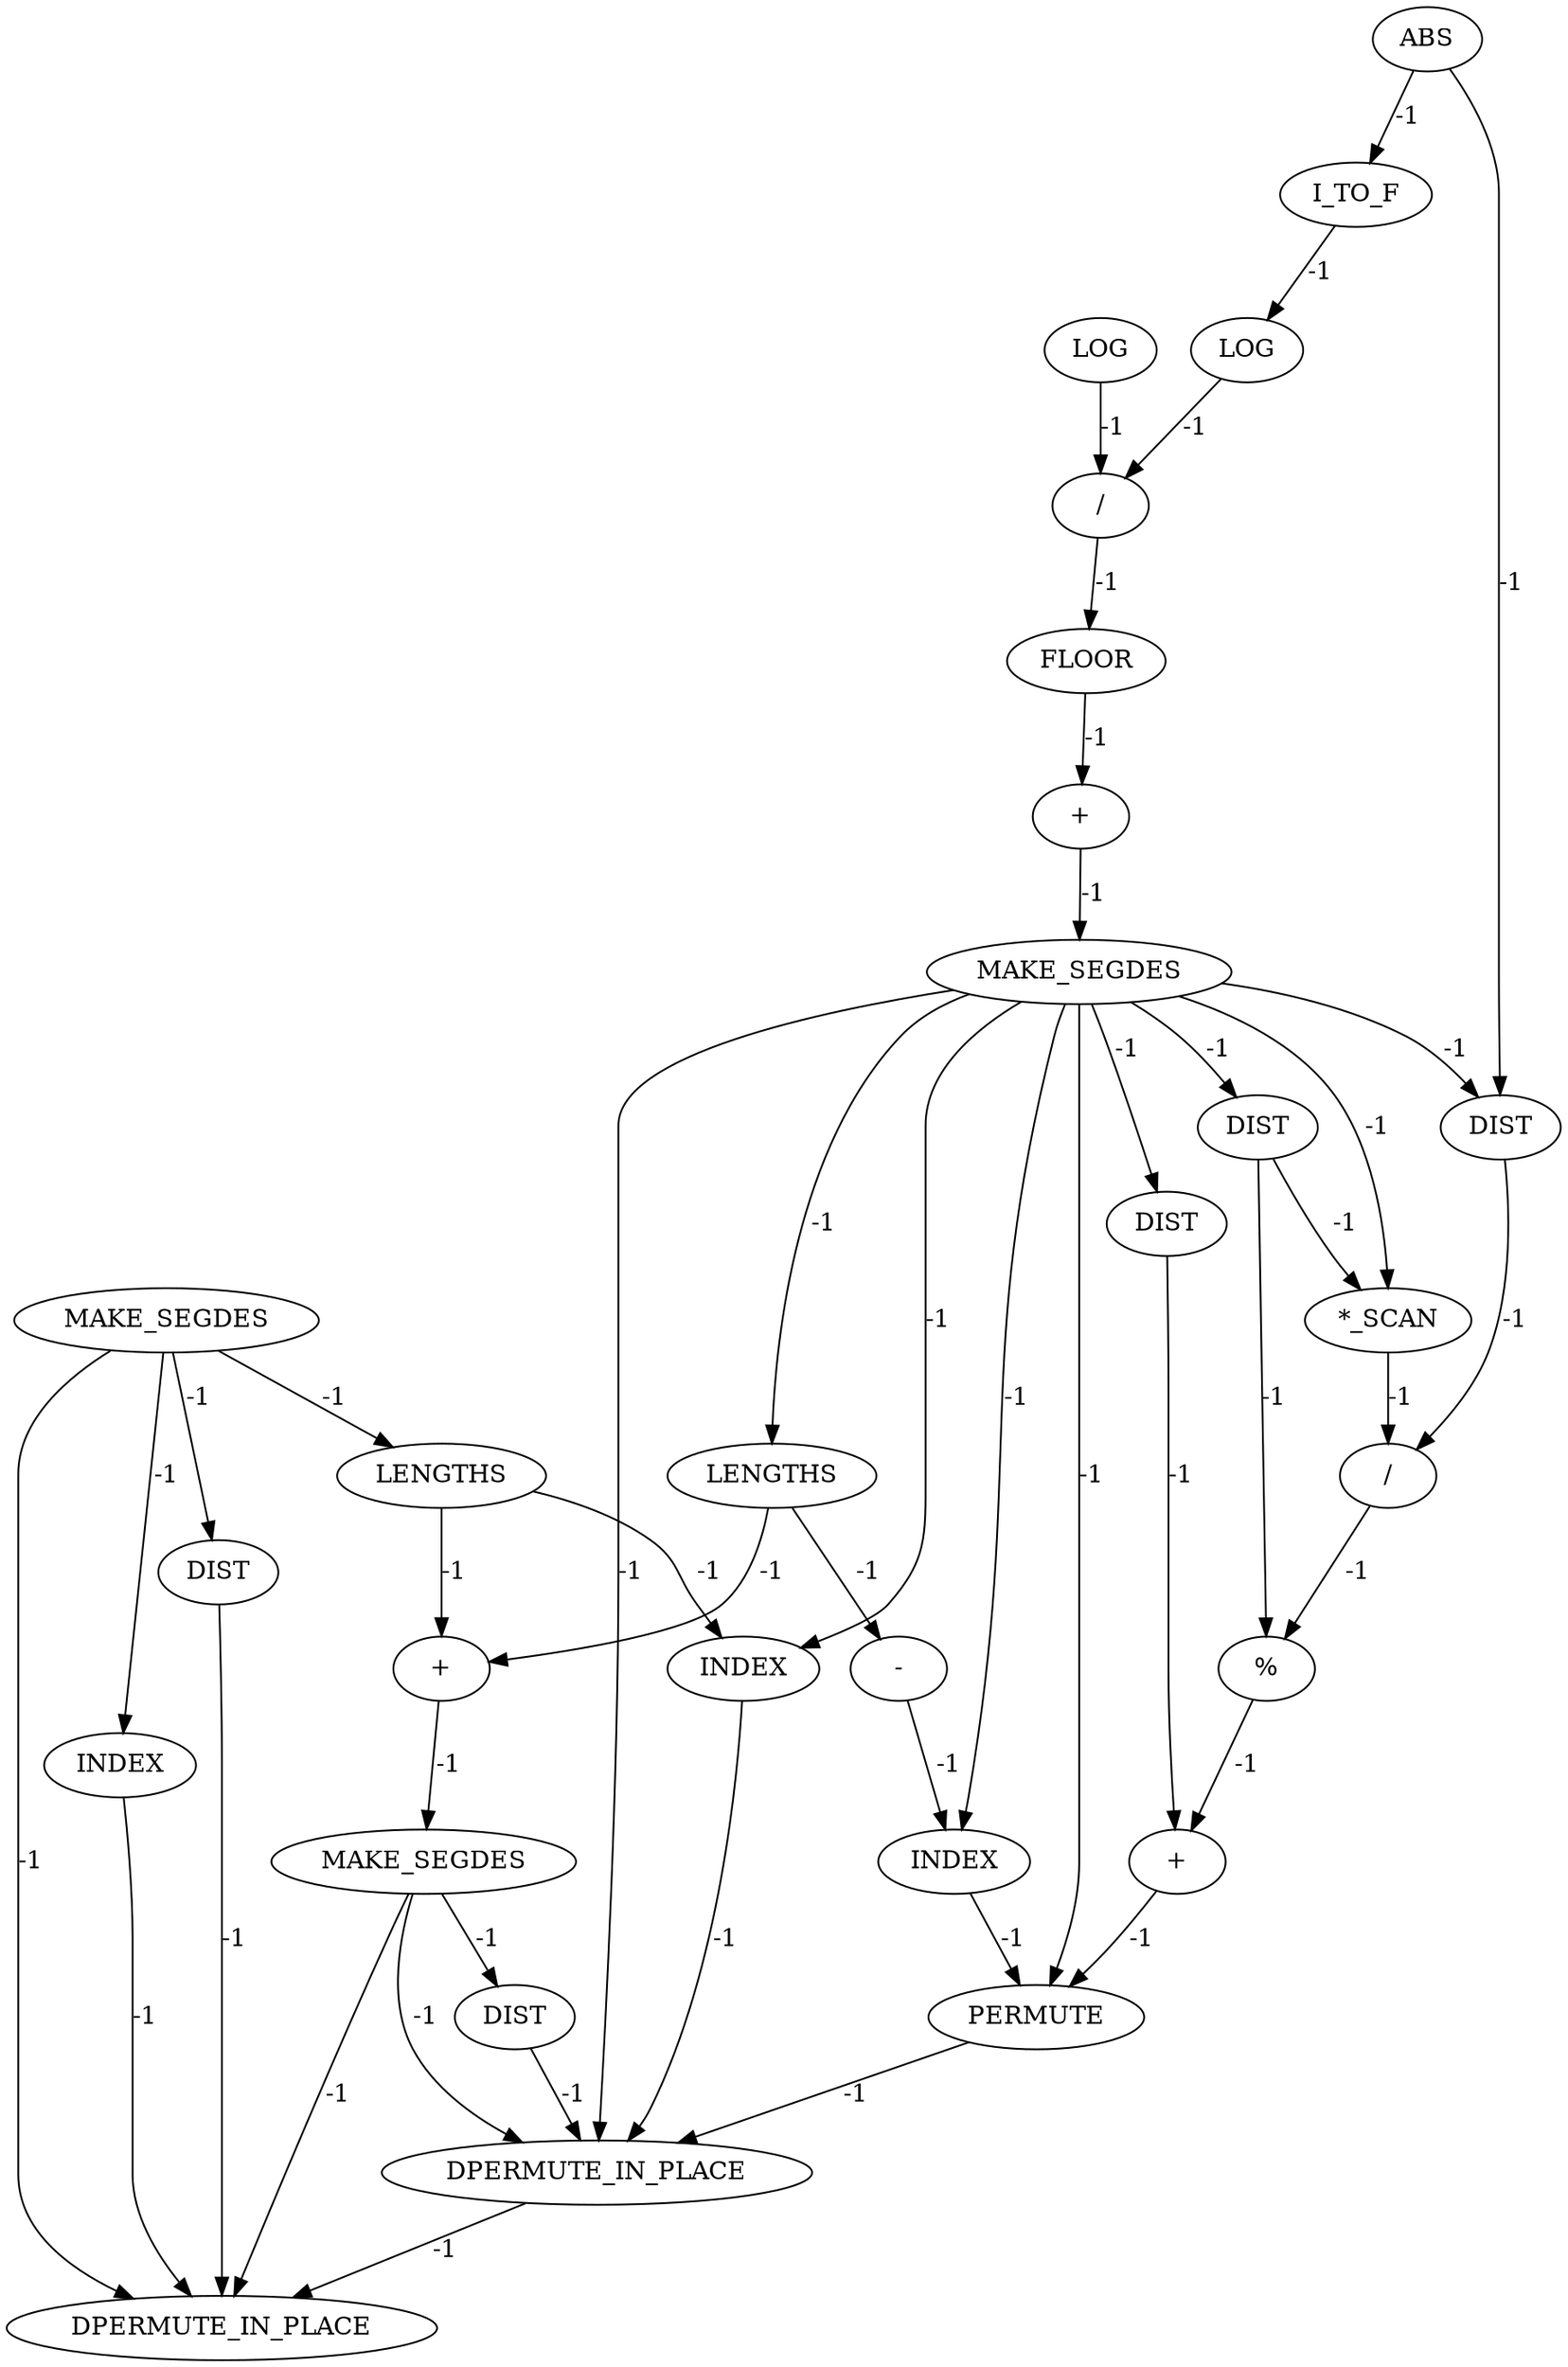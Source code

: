 digraph {
	ep_A_INST_10253 [label=INDEX cost=0]
	ep_A_INST_10230 [label=DIST cost=0]
	ep_A_INST_10203 [label=LENGTHS cost=0]
	ep_A_INST_10150 [label="/" cost=0]
	ep_A_INST_10168 [label=DIST cost=0]
	ep_A_INST_10275 [label=DIST cost=0]
	ep_A_INST_10197 [label="+" cost=0]
	ep_A_INST_10155 [label=MAKE_SEGDES cost=0]
	ep_A_INST_10213 [label=INDEX cost=0]
	ep_A_INST_10194 [label="%" cost=0]
	ep_A_INST_10433 [label=DPERMUTE_IN_PLACE cost=0]
	ep_A_INST_10264 [label="+" cost=0]
	ep_A_INST_10221 [label=PERMUTE cost=0]
	ep_A_INST_10142 [label=I_TO_F cost=0]
	ep_A_INST_10151 [label=FLOOR cost=0]
	ep_A_INST_10161 [label=DIST cost=0]
	ep_A_INST_10183 [label="/" cost=0]
	ep_A_INST_1669 [label=ABS cost=0]
	ep_A_INST_10432 [label=DPERMUTE_IN_PLACE cost=0]
	ep_A_INST_10205 [label="-" cost=0]
	ep_A_INST_10269 [label=MAKE_SEGDES cost=0]
	ep_A_INST_10241 [label=INDEX cost=0]
	ep_A_INST_10163 [label="*_SCAN" cost=0]
	ep_A_INST_10147 [label=LOG cost=0]
	ep_A_INST_10175 [label=DIST cost=0]
	ep_A_INST_10152 [label="+" cost=0]
	ep_A_INST_10145 [label=LOG cost=0]
	ep_A_INST_10245 [label=LENGTHS cost=0]
	ep_A_INST_10224 [label=MAKE_SEGDES cost=0]
	ep_A_INST_10253 -> ep_A_INST_10432 [label=-1 cost=-1]
	ep_A_INST_10230 -> ep_A_INST_10433 [label=-1 cost=-1]
	ep_A_INST_10203 -> ep_A_INST_10205 [label=-1 cost=-1]
	ep_A_INST_10203 -> ep_A_INST_10264 [label=-1 cost=-1]
	ep_A_INST_10150 -> ep_A_INST_10151 [label=-1 cost=-1]
	ep_A_INST_10168 -> ep_A_INST_10183 [label=-1 cost=-1]
	ep_A_INST_10275 -> ep_A_INST_10432 [label=-1 cost=-1]
	ep_A_INST_10197 -> ep_A_INST_10221 [label=-1 cost=-1]
	ep_A_INST_10155 -> ep_A_INST_10161 [label=-1 cost=-1]
	ep_A_INST_10155 -> ep_A_INST_10163 [label=-1 cost=-1]
	ep_A_INST_10155 -> ep_A_INST_10168 [label=-1 cost=-1]
	ep_A_INST_10155 -> ep_A_INST_10175 [label=-1 cost=-1]
	ep_A_INST_10155 -> ep_A_INST_10203 [label=-1 cost=-1]
	ep_A_INST_10155 -> ep_A_INST_10213 [label=-1 cost=-1]
	ep_A_INST_10155 -> ep_A_INST_10221 [label=-1 cost=-1]
	ep_A_INST_10155 -> ep_A_INST_10253 [label=-1 cost=-1]
	ep_A_INST_10155 -> ep_A_INST_10432 [label=-1 cost=-1]
	ep_A_INST_10213 -> ep_A_INST_10221 [label=-1 cost=-1]
	ep_A_INST_10194 -> ep_A_INST_10197 [label=-1 cost=-1]
	ep_A_INST_10264 -> ep_A_INST_10269 [label=-1 cost=-1]
	ep_A_INST_10221 -> ep_A_INST_10432 [label=-1 cost=-1]
	ep_A_INST_10142 -> ep_A_INST_10145 [label=-1 cost=-1]
	ep_A_INST_10151 -> ep_A_INST_10152 [label=-1 cost=-1]
	ep_A_INST_10161 -> ep_A_INST_10163 [label=-1 cost=-1]
	ep_A_INST_10161 -> ep_A_INST_10194 [label=-1 cost=-1]
	ep_A_INST_10183 -> ep_A_INST_10194 [label=-1 cost=-1]
	ep_A_INST_1669 -> ep_A_INST_10142 [label=-1 cost=-1]
	ep_A_INST_1669 -> ep_A_INST_10168 [label=-1 cost=-1]
	ep_A_INST_10432 -> ep_A_INST_10433 [label=-1 cost=-1]
	ep_A_INST_10205 -> ep_A_INST_10213 [label=-1 cost=-1]
	ep_A_INST_10269 -> ep_A_INST_10275 [label=-1 cost=-1]
	ep_A_INST_10269 -> ep_A_INST_10432 [label=-1 cost=-1]
	ep_A_INST_10269 -> ep_A_INST_10433 [label=-1 cost=-1]
	ep_A_INST_10241 -> ep_A_INST_10433 [label=-1 cost=-1]
	ep_A_INST_10163 -> ep_A_INST_10183 [label=-1 cost=-1]
	ep_A_INST_10147 -> ep_A_INST_10150 [label=-1 cost=-1]
	ep_A_INST_10175 -> ep_A_INST_10197 [label=-1 cost=-1]
	ep_A_INST_10152 -> ep_A_INST_10155 [label=-1 cost=-1]
	ep_A_INST_10145 -> ep_A_INST_10150 [label=-1 cost=-1]
	ep_A_INST_10245 -> ep_A_INST_10253 [label=-1 cost=-1]
	ep_A_INST_10245 -> ep_A_INST_10264 [label=-1 cost=-1]
	ep_A_INST_10224 -> ep_A_INST_10230 [label=-1 cost=-1]
	ep_A_INST_10224 -> ep_A_INST_10241 [label=-1 cost=-1]
	ep_A_INST_10224 -> ep_A_INST_10245 [label=-1 cost=-1]
	ep_A_INST_10224 -> ep_A_INST_10433 [label=-1 cost=-1]
}
